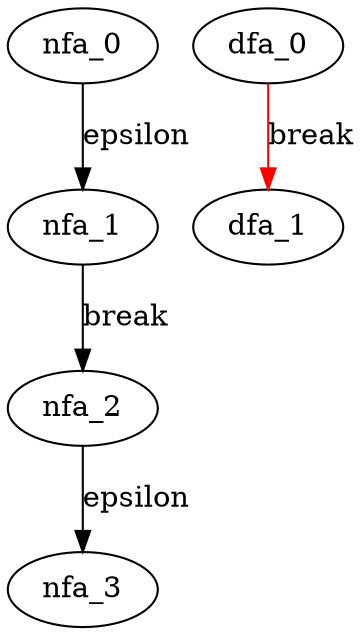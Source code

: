 digraph break_stmt {
 subgraph break_stmt_nfa {
  nfa_0->nfa_1[label=epsilon]
  nfa_1->nfa_2[label="break"]
  nfa_2->nfa_3[label=epsilon]
  }
 subgraph break_stmt_dfa {
  dfa_0->dfa_1[label="break",color=red]
  }
}
